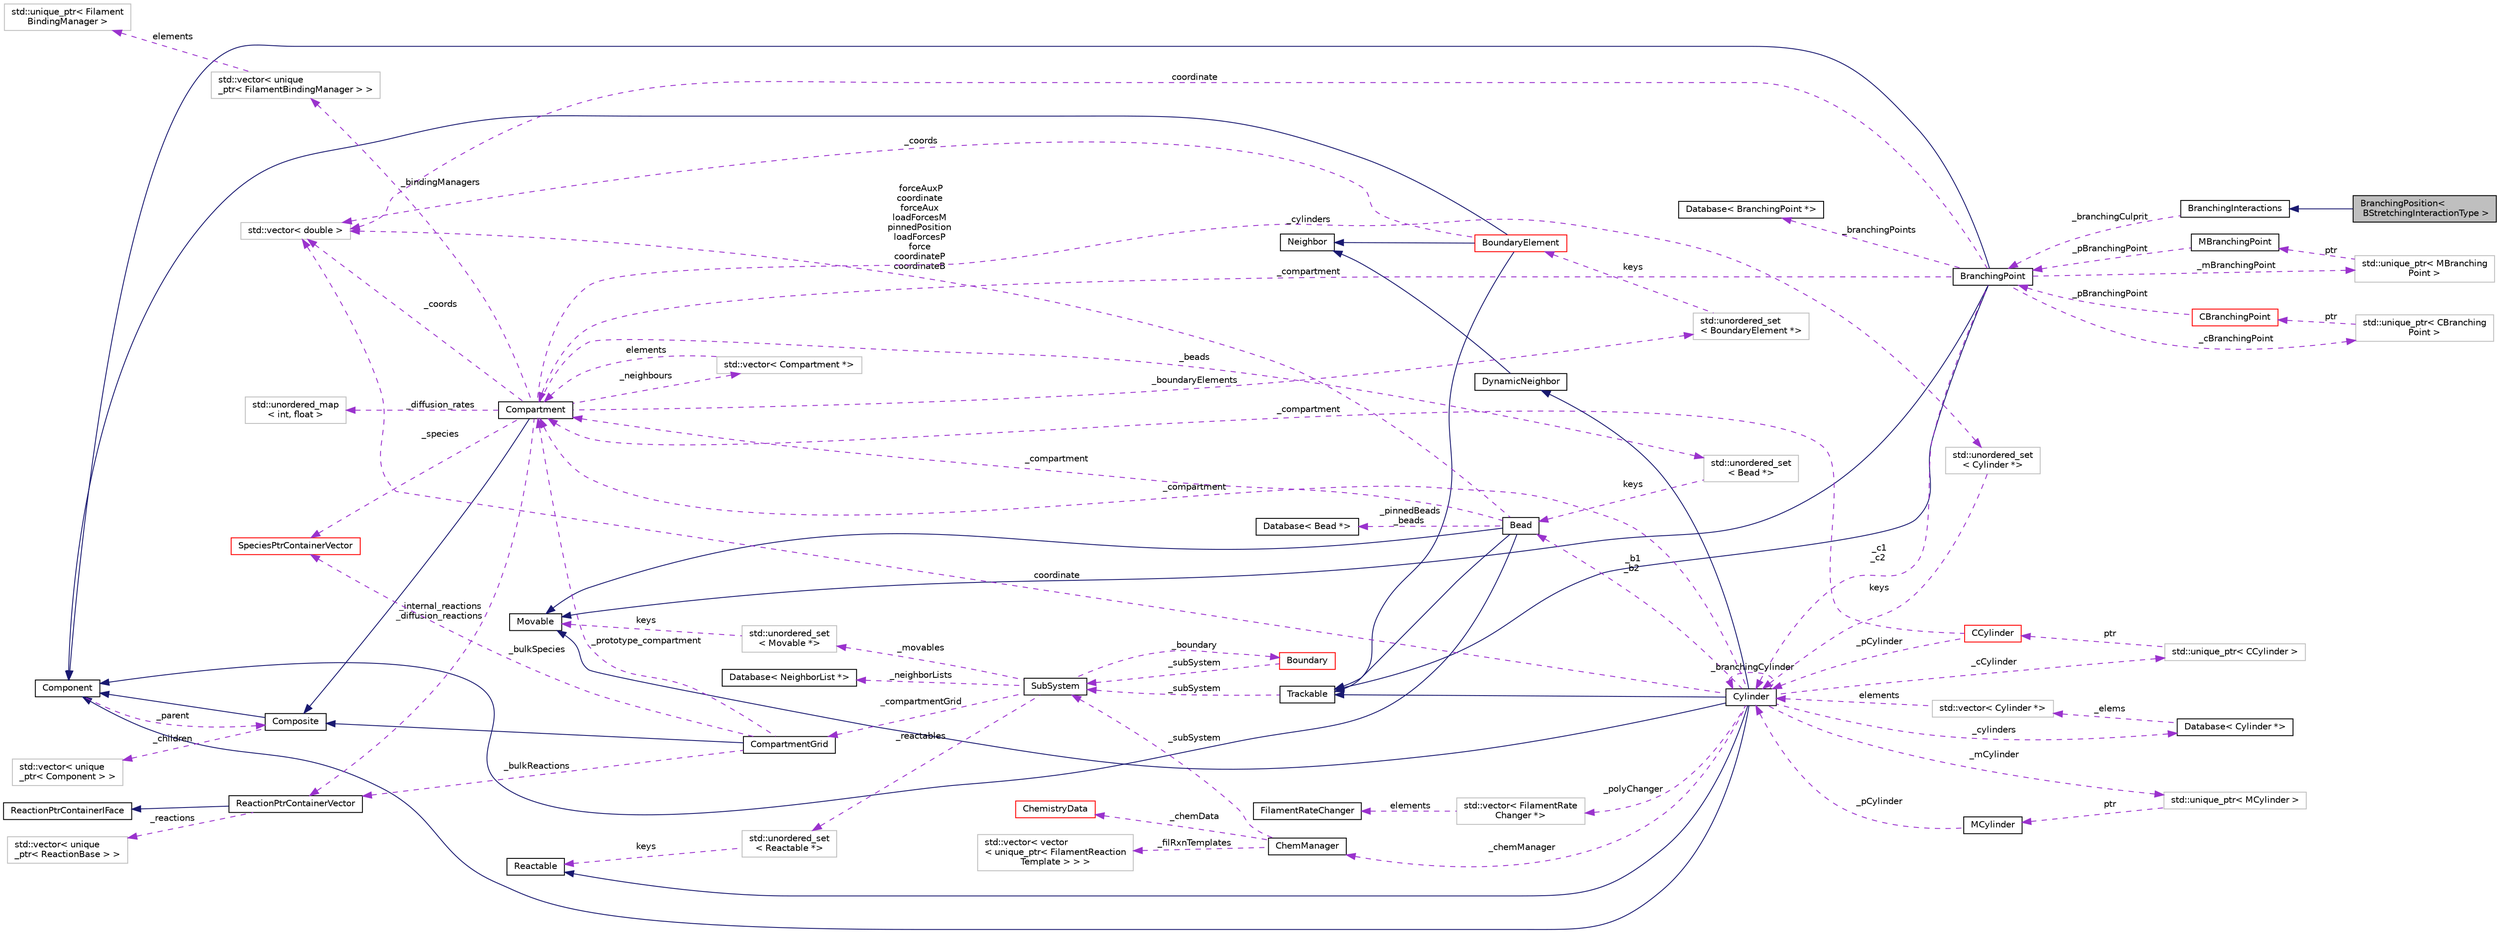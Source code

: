 digraph "BranchingPosition&lt; BStretchingInteractionType &gt;"
{
 // INTERACTIVE_SVG=YES
  edge [fontname="Helvetica",fontsize="10",labelfontname="Helvetica",labelfontsize="10"];
  node [fontname="Helvetica",fontsize="10",shape=record];
  rankdir="LR";
  Node2 [label="BranchingPosition\<\l BStretchingInteractionType \>",height=0.2,width=0.4,color="black", fillcolor="grey75", style="filled", fontcolor="black"];
  Node3 -> Node2 [dir="back",color="midnightblue",fontsize="10",style="solid",fontname="Helvetica"];
  Node3 [label="BranchingInteractions",height=0.2,width=0.4,color="black", fillcolor="white", style="filled",URL="$classBranchingInteractions.html",tooltip="Represents an interaction at a BranchingPoint. "];
  Node4 -> Node3 [dir="back",color="darkorchid3",fontsize="10",style="dashed",label=" _branchingCulprit" ,fontname="Helvetica"];
  Node4 [label="BranchingPoint",height=0.2,width=0.4,color="black", fillcolor="white", style="filled",URL="$classBranchingPoint.html",tooltip="A container to store a MBranchingPoint and CBranchingPoint. "];
  Node5 -> Node4 [dir="back",color="midnightblue",fontsize="10",style="solid",fontname="Helvetica"];
  Node5 [label="Component",height=0.2,width=0.4,color="black", fillcolor="white", style="filled",URL="$classComponent.html",tooltip="The base class for the Composite pattern hieararchy. "];
  Node6 -> Node5 [dir="back",color="darkorchid3",fontsize="10",style="dashed",label=" _parent" ,fontname="Helvetica"];
  Node6 [label="Composite",height=0.2,width=0.4,color="black", fillcolor="white", style="filled",URL="$classComposite.html",tooltip="The aggregating class for the Composite pattern. "];
  Node5 -> Node6 [dir="back",color="midnightblue",fontsize="10",style="solid",fontname="Helvetica"];
  Node7 -> Node6 [dir="back",color="darkorchid3",fontsize="10",style="dashed",label=" _children" ,fontname="Helvetica"];
  Node7 [label="std::vector\< unique\l_ptr\< Component \> \>",height=0.2,width=0.4,color="grey75", fillcolor="white", style="filled"];
  Node9 -> Node4 [dir="back",color="midnightblue",fontsize="10",style="solid",fontname="Helvetica"];
  Node9 [label="Trackable",height=0.2,width=0.4,color="black", fillcolor="white", style="filled",URL="$classTrackable.html",tooltip="An abstract base class for a trackable object in the SubSystem. "];
  Node10 -> Node9 [dir="back",color="darkorchid3",fontsize="10",style="dashed",label=" _subSystem" ,fontname="Helvetica"];
  Node10 [label="SubSystem",height=0.2,width=0.4,color="black", fillcolor="white", style="filled",URL="$classSubSystem.html",tooltip="Manages all Movables and Reactables. "];
  Node11 -> Node10 [dir="back",color="darkorchid3",fontsize="10",style="dashed",label=" _movables" ,fontname="Helvetica"];
  Node11 [label="std::unordered_set\l\< Movable *\>",height=0.2,width=0.4,color="grey75", fillcolor="white", style="filled"];
  Node12 -> Node11 [dir="back",color="darkorchid3",fontsize="10",style="dashed",label=" keys" ,fontname="Helvetica"];
  Node12 [label="Movable",height=0.2,width=0.4,color="black", fillcolor="white", style="filled",URL="$classMovable.html",tooltip="An abstract base class for a movable element in the SubSystem. "];
  Node13 -> Node10 [dir="back",color="darkorchid3",fontsize="10",style="dashed",label=" _reactables" ,fontname="Helvetica"];
  Node13 [label="std::unordered_set\l\< Reactable *\>",height=0.2,width=0.4,color="grey75", fillcolor="white", style="filled"];
  Node14 -> Node13 [dir="back",color="darkorchid3",fontsize="10",style="dashed",label=" keys" ,fontname="Helvetica"];
  Node14 [label="Reactable",height=0.2,width=0.4,color="black", fillcolor="white", style="filled",URL="$classReactable.html",tooltip="An abstract base class for a reactable element in the SubSystem. "];
  Node15 -> Node10 [dir="back",color="darkorchid3",fontsize="10",style="dashed",label=" _boundary" ,fontname="Helvetica"];
  Node15 [label="Boundary",height=0.2,width=0.4,color="red", fillcolor="white", style="filled",URL="$classBoundary.html",tooltip="To store all BoundarySurfaces that are in the SubSystem. "];
  Node10 -> Node15 [dir="back",color="darkorchid3",fontsize="10",style="dashed",label=" _subSystem" ,fontname="Helvetica"];
  Node25 -> Node10 [dir="back",color="darkorchid3",fontsize="10",style="dashed",label=" _compartmentGrid" ,fontname="Helvetica"];
  Node25 [label="CompartmentGrid",height=0.2,width=0.4,color="black", fillcolor="white", style="filled",URL="$classCompartmentGrid.html",tooltip="A simple n-dimensional grid of Compartment objects. "];
  Node6 -> Node25 [dir="back",color="midnightblue",fontsize="10",style="solid",fontname="Helvetica"];
  Node26 -> Node25 [dir="back",color="darkorchid3",fontsize="10",style="dashed",label=" _prototype_compartment" ,fontname="Helvetica"];
  Node26 [label="Compartment",height=0.2,width=0.4,color="black", fillcolor="white", style="filled",URL="$classCompartment.html",tooltip="A container or holding Species and Reactions. "];
  Node6 -> Node26 [dir="back",color="midnightblue",fontsize="10",style="solid",fontname="Helvetica"];
  Node27 -> Node26 [dir="back",color="darkorchid3",fontsize="10",style="dashed",label=" _beads" ,fontname="Helvetica"];
  Node27 [label="std::unordered_set\l\< Bead *\>",height=0.2,width=0.4,color="grey75", fillcolor="white", style="filled"];
  Node28 -> Node27 [dir="back",color="darkorchid3",fontsize="10",style="dashed",label=" keys" ,fontname="Helvetica"];
  Node28 [label="Bead",height=0.2,width=0.4,color="black", fillcolor="white", style="filled",URL="$classBead.html",tooltip="Represents a single coordinate between Cylinders, and holds forces needed for mechanical equilibratio..."];
  Node5 -> Node28 [dir="back",color="midnightblue",fontsize="10",style="solid",fontname="Helvetica"];
  Node9 -> Node28 [dir="back",color="midnightblue",fontsize="10",style="solid",fontname="Helvetica"];
  Node12 -> Node28 [dir="back",color="midnightblue",fontsize="10",style="solid",fontname="Helvetica"];
  Node26 -> Node28 [dir="back",color="darkorchid3",fontsize="10",style="dashed",label=" _compartment" ,fontname="Helvetica"];
  Node29 -> Node28 [dir="back",color="darkorchid3",fontsize="10",style="dashed",label=" _pinnedBeads\n_beads" ,fontname="Helvetica"];
  Node29 [label="Database\< Bead *\>",height=0.2,width=0.4,color="black", fillcolor="white", style="filled",URL="$classDatabase.html"];
  Node24 -> Node28 [dir="back",color="darkorchid3",fontsize="10",style="dashed",label=" forceAuxP\ncoordinate\nforceAux\nloadForcesM\npinnedPosition\nloadForcesP\nforce\ncoordinateP\ncoordinateB" ,fontname="Helvetica"];
  Node24 [label="std::vector\< double \>",height=0.2,width=0.4,color="grey75", fillcolor="white", style="filled"];
  Node30 -> Node26 [dir="back",color="darkorchid3",fontsize="10",style="dashed",label=" _neighbours" ,fontname="Helvetica"];
  Node30 [label="std::vector\< Compartment *\>",height=0.2,width=0.4,color="grey75", fillcolor="white", style="filled"];
  Node26 -> Node30 [dir="back",color="darkorchid3",fontsize="10",style="dashed",label=" elements" ,fontname="Helvetica"];
  Node31 -> Node26 [dir="back",color="darkorchid3",fontsize="10",style="dashed",label=" _cylinders" ,fontname="Helvetica"];
  Node31 [label="std::unordered_set\l\< Cylinder *\>",height=0.2,width=0.4,color="grey75", fillcolor="white", style="filled"];
  Node32 -> Node31 [dir="back",color="darkorchid3",fontsize="10",style="dashed",label=" keys" ,fontname="Helvetica"];
  Node32 [label="Cylinder",height=0.2,width=0.4,color="black", fillcolor="white", style="filled",URL="$classCylinder.html",tooltip="A container to store a MCylinder and CCylinder. "];
  Node5 -> Node32 [dir="back",color="midnightblue",fontsize="10",style="solid",fontname="Helvetica"];
  Node9 -> Node32 [dir="back",color="midnightblue",fontsize="10",style="solid",fontname="Helvetica"];
  Node12 -> Node32 [dir="back",color="midnightblue",fontsize="10",style="solid",fontname="Helvetica"];
  Node14 -> Node32 [dir="back",color="midnightblue",fontsize="10",style="solid",fontname="Helvetica"];
  Node33 -> Node32 [dir="back",color="midnightblue",fontsize="10",style="solid",fontname="Helvetica"];
  Node33 [label="DynamicNeighbor",height=0.2,width=0.4,color="black", fillcolor="white", style="filled",URL="$classDynamicNeighbor.html",tooltip="An abstract base class for any element that can be added or removed from a NeighborList dynamically a..."];
  Node22 -> Node33 [dir="back",color="midnightblue",fontsize="10",style="solid",fontname="Helvetica"];
  Node22 [label="Neighbor",height=0.2,width=0.4,color="black", fillcolor="white", style="filled",URL="$classNeighbor.html",tooltip="An abstract base class for any element that can be added or removed from a NeighborList statically at..."];
  Node32 -> Node32 [dir="back",color="darkorchid3",fontsize="10",style="dashed",label=" _branchingCylinder" ,fontname="Helvetica"];
  Node34 -> Node32 [dir="back",color="darkorchid3",fontsize="10",style="dashed",label=" _polyChanger" ,fontname="Helvetica"];
  Node34 [label="std::vector\< FilamentRate\lChanger *\>",height=0.2,width=0.4,color="grey75", fillcolor="white", style="filled"];
  Node35 -> Node34 [dir="back",color="darkorchid3",fontsize="10",style="dashed",label=" elements" ,fontname="Helvetica"];
  Node35 [label="FilamentRateChanger",height=0.2,width=0.4,color="black", fillcolor="white", style="filled",URL="$classFilamentRateChanger.html",tooltip="Used to change Filament reaction rates based on forces in the network. "];
  Node36 -> Node32 [dir="back",color="darkorchid3",fontsize="10",style="dashed",label=" _cCylinder" ,fontname="Helvetica"];
  Node36 [label="std::unique_ptr\< CCylinder \>",height=0.2,width=0.4,color="grey75", fillcolor="white", style="filled"];
  Node37 -> Node36 [dir="back",color="darkorchid3",fontsize="10",style="dashed",label=" ptr" ,fontname="Helvetica"];
  Node37 [label="CCylinder",height=0.2,width=0.4,color="red", fillcolor="white", style="filled",URL="$classCCylinder.html",tooltip="Holds all CMonomers and Reactions associated with it. "];
  Node32 -> Node37 [dir="back",color="darkorchid3",fontsize="10",style="dashed",label=" _pCylinder" ,fontname="Helvetica"];
  Node26 -> Node37 [dir="back",color="darkorchid3",fontsize="10",style="dashed",label=" _compartment" ,fontname="Helvetica"];
  Node28 -> Node32 [dir="back",color="darkorchid3",fontsize="10",style="dashed",label=" _b1\n_b2" ,fontname="Helvetica"];
  Node56 -> Node32 [dir="back",color="darkorchid3",fontsize="10",style="dashed",label=" _cylinders" ,fontname="Helvetica"];
  Node56 [label="Database\< Cylinder *\>",height=0.2,width=0.4,color="black", fillcolor="white", style="filled",URL="$classDatabase.html"];
  Node57 -> Node56 [dir="back",color="darkorchid3",fontsize="10",style="dashed",label=" _elems" ,fontname="Helvetica"];
  Node57 [label="std::vector\< Cylinder *\>",height=0.2,width=0.4,color="grey75", fillcolor="white", style="filled"];
  Node32 -> Node57 [dir="back",color="darkorchid3",fontsize="10",style="dashed",label=" elements" ,fontname="Helvetica"];
  Node26 -> Node32 [dir="back",color="darkorchid3",fontsize="10",style="dashed",label=" _compartment" ,fontname="Helvetica"];
  Node58 -> Node32 [dir="back",color="darkorchid3",fontsize="10",style="dashed",label=" _chemManager" ,fontname="Helvetica"];
  Node58 [label="ChemManager",height=0.2,width=0.4,color="black", fillcolor="white", style="filled",URL="$classChemManager.html",tooltip="For initailizing chemical reactions based on a specific system. "];
  Node59 -> Node58 [dir="back",color="darkorchid3",fontsize="10",style="dashed",label=" _filRxnTemplates" ,fontname="Helvetica"];
  Node59 [label="std::vector\< vector\l\< unique_ptr\< FilamentReaction\lTemplate \> \> \>",height=0.2,width=0.4,color="grey75", fillcolor="white", style="filled"];
  Node60 -> Node58 [dir="back",color="darkorchid3",fontsize="10",style="dashed",label=" _chemData" ,fontname="Helvetica"];
  Node60 [label="ChemistryData",height=0.2,width=0.4,color="red", fillcolor="white", style="filled",URL="$structChemistryData.html",tooltip="Struct to hold Species and Reaction information. "];
  Node10 -> Node58 [dir="back",color="darkorchid3",fontsize="10",style="dashed",label=" _subSystem" ,fontname="Helvetica"];
  Node72 -> Node32 [dir="back",color="darkorchid3",fontsize="10",style="dashed",label=" _mCylinder" ,fontname="Helvetica"];
  Node72 [label="std::unique_ptr\< MCylinder \>",height=0.2,width=0.4,color="grey75", fillcolor="white", style="filled"];
  Node73 -> Node72 [dir="back",color="darkorchid3",fontsize="10",style="dashed",label=" ptr" ,fontname="Helvetica"];
  Node73 [label="MCylinder",height=0.2,width=0.4,color="black", fillcolor="white", style="filled",URL="$classMCylinder.html",tooltip="Used to hold mechanical properties of a Cylinder. "];
  Node32 -> Node73 [dir="back",color="darkorchid3",fontsize="10",style="dashed",label=" _pCylinder" ,fontname="Helvetica"];
  Node24 -> Node32 [dir="back",color="darkorchid3",fontsize="10",style="dashed",label=" coordinate" ,fontname="Helvetica"];
  Node74 -> Node26 [dir="back",color="darkorchid3",fontsize="10",style="dashed",label=" _boundaryElements" ,fontname="Helvetica"];
  Node74 [label="std::unordered_set\l\< BoundaryElement *\>",height=0.2,width=0.4,color="grey75", fillcolor="white", style="filled"];
  Node21 -> Node74 [dir="back",color="darkorchid3",fontsize="10",style="dashed",label=" keys" ,fontname="Helvetica"];
  Node21 [label="BoundaryElement",height=0.2,width=0.4,color="red", fillcolor="white", style="filled",URL="$classBoundaryElement.html",tooltip="Represents an element of a BoundarySurface. "];
  Node5 -> Node21 [dir="back",color="midnightblue",fontsize="10",style="solid",fontname="Helvetica"];
  Node9 -> Node21 [dir="back",color="midnightblue",fontsize="10",style="solid",fontname="Helvetica"];
  Node22 -> Node21 [dir="back",color="midnightblue",fontsize="10",style="solid",fontname="Helvetica"];
  Node24 -> Node21 [dir="back",color="darkorchid3",fontsize="10",style="dashed",label=" _coords" ,fontname="Helvetica"];
  Node75 -> Node26 [dir="back",color="darkorchid3",fontsize="10",style="dashed",label=" _internal_reactions\n_diffusion_reactions" ,fontname="Helvetica"];
  Node75 [label="ReactionPtrContainerVector",height=0.2,width=0.4,color="black", fillcolor="white", style="filled",URL="$classReactionPtrContainerVector.html",tooltip="A concrete class implementing the ReactionPtrContainerIFace, using vector<unique_ptr<ReactionBase>> a..."];
  Node76 -> Node75 [dir="back",color="midnightblue",fontsize="10",style="solid",fontname="Helvetica"];
  Node76 [label="ReactionPtrContainerIFace",height=0.2,width=0.4,color="black", fillcolor="white", style="filled",URL="$classReactionPtrContainerIFace.html",tooltip="An abstract interface for a container of pointers to reaction objects. "];
  Node77 -> Node75 [dir="back",color="darkorchid3",fontsize="10",style="dashed",label=" _reactions" ,fontname="Helvetica"];
  Node77 [label="std::vector\< unique\l_ptr\< ReactionBase \> \>",height=0.2,width=0.4,color="grey75", fillcolor="white", style="filled"];
  Node79 -> Node26 [dir="back",color="darkorchid3",fontsize="10",style="dashed",label=" _diffusion_rates" ,fontname="Helvetica"];
  Node79 [label="std::unordered_map\l\< int, float \>",height=0.2,width=0.4,color="grey75", fillcolor="white", style="filled"];
  Node24 -> Node26 [dir="back",color="darkorchid3",fontsize="10",style="dashed",label=" _coords" ,fontname="Helvetica"];
  Node80 -> Node26 [dir="back",color="darkorchid3",fontsize="10",style="dashed",label=" _bindingManagers" ,fontname="Helvetica"];
  Node80 [label="std::vector\< unique\l_ptr\< FilamentBindingManager \> \>",height=0.2,width=0.4,color="grey75", fillcolor="white", style="filled"];
  Node81 -> Node80 [dir="back",color="darkorchid3",fontsize="10",style="dashed",label=" elements" ,fontname="Helvetica"];
  Node81 [label="std::unique_ptr\< Filament\lBindingManager \>",height=0.2,width=0.4,color="grey75", fillcolor="white", style="filled"];
  Node83 -> Node26 [dir="back",color="darkorchid3",fontsize="10",style="dashed",label=" _species" ,fontname="Helvetica"];
  Node83 [label="SpeciesPtrContainerVector",height=0.2,width=0.4,color="red", fillcolor="white", style="filled",URL="$classSpeciesPtrContainerVector.html",tooltip="A concrete class implementing the SpeciesPtrContainerIFace, using vector<unique_ptr<Species>> as the ..."];
  Node75 -> Node25 [dir="back",color="darkorchid3",fontsize="10",style="dashed",label=" _bulkReactions" ,fontname="Helvetica"];
  Node83 -> Node25 [dir="back",color="darkorchid3",fontsize="10",style="dashed",label=" _bulkSpecies" ,fontname="Helvetica"];
  Node87 -> Node10 [dir="back",color="darkorchid3",fontsize="10",style="dashed",label=" _neighborLists" ,fontname="Helvetica"];
  Node87 [label="Database\< NeighborList *\>",height=0.2,width=0.4,color="black", fillcolor="white", style="filled",URL="$classDatabase.html"];
  Node12 -> Node4 [dir="back",color="midnightblue",fontsize="10",style="solid",fontname="Helvetica"];
  Node32 -> Node4 [dir="back",color="darkorchid3",fontsize="10",style="dashed",label=" _c1\n_c2" ,fontname="Helvetica"];
  Node88 -> Node4 [dir="back",color="darkorchid3",fontsize="10",style="dashed",label=" _branchingPoints" ,fontname="Helvetica"];
  Node88 [label="Database\< BranchingPoint *\>",height=0.2,width=0.4,color="black", fillcolor="white", style="filled",URL="$classDatabase.html"];
  Node89 -> Node4 [dir="back",color="darkorchid3",fontsize="10",style="dashed",label=" _mBranchingPoint" ,fontname="Helvetica"];
  Node89 [label="std::unique_ptr\< MBranching\lPoint \>",height=0.2,width=0.4,color="grey75", fillcolor="white", style="filled"];
  Node90 -> Node89 [dir="back",color="darkorchid3",fontsize="10",style="dashed",label=" ptr" ,fontname="Helvetica"];
  Node90 [label="MBranchingPoint",height=0.2,width=0.4,color="black", fillcolor="white", style="filled",URL="$classMBranchingPoint.html",tooltip="Represents the mechanical component of a BranchingPoint. "];
  Node4 -> Node90 [dir="back",color="darkorchid3",fontsize="10",style="dashed",label=" _pBranchingPoint" ,fontname="Helvetica"];
  Node26 -> Node4 [dir="back",color="darkorchid3",fontsize="10",style="dashed",label=" _compartment" ,fontname="Helvetica"];
  Node91 -> Node4 [dir="back",color="darkorchid3",fontsize="10",style="dashed",label=" _cBranchingPoint" ,fontname="Helvetica"];
  Node91 [label="std::unique_ptr\< CBranching\lPoint \>",height=0.2,width=0.4,color="grey75", fillcolor="white", style="filled"];
  Node92 -> Node91 [dir="back",color="darkorchid3",fontsize="10",style="dashed",label=" ptr" ,fontname="Helvetica"];
  Node92 [label="CBranchingPoint",height=0.2,width=0.4,color="red", fillcolor="white", style="filled",URL="$classCBranchingPoint.html",tooltip="A class to represent the chemical component of a BranchingPoint. "];
  Node4 -> Node92 [dir="back",color="darkorchid3",fontsize="10",style="dashed",label=" _pBranchingPoint" ,fontname="Helvetica"];
  Node24 -> Node4 [dir="back",color="darkorchid3",fontsize="10",style="dashed",label=" coordinate" ,fontname="Helvetica"];
}
